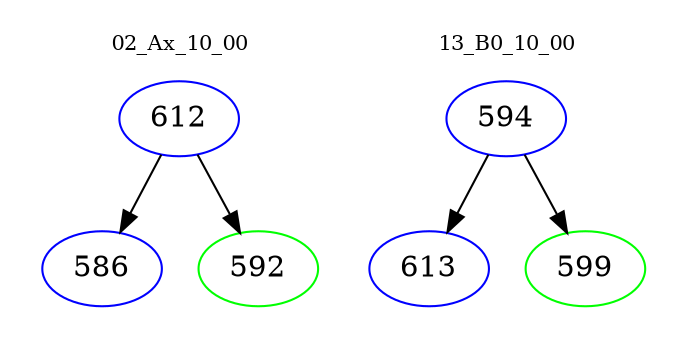 digraph{
subgraph cluster_0 {
color = white
label = "02_Ax_10_00";
fontsize=10;
T0_612 [label="612", color="blue"]
T0_612 -> T0_586 [color="black"]
T0_586 [label="586", color="blue"]
T0_612 -> T0_592 [color="black"]
T0_592 [label="592", color="green"]
}
subgraph cluster_1 {
color = white
label = "13_B0_10_00";
fontsize=10;
T1_594 [label="594", color="blue"]
T1_594 -> T1_613 [color="black"]
T1_613 [label="613", color="blue"]
T1_594 -> T1_599 [color="black"]
T1_599 [label="599", color="green"]
}
}

